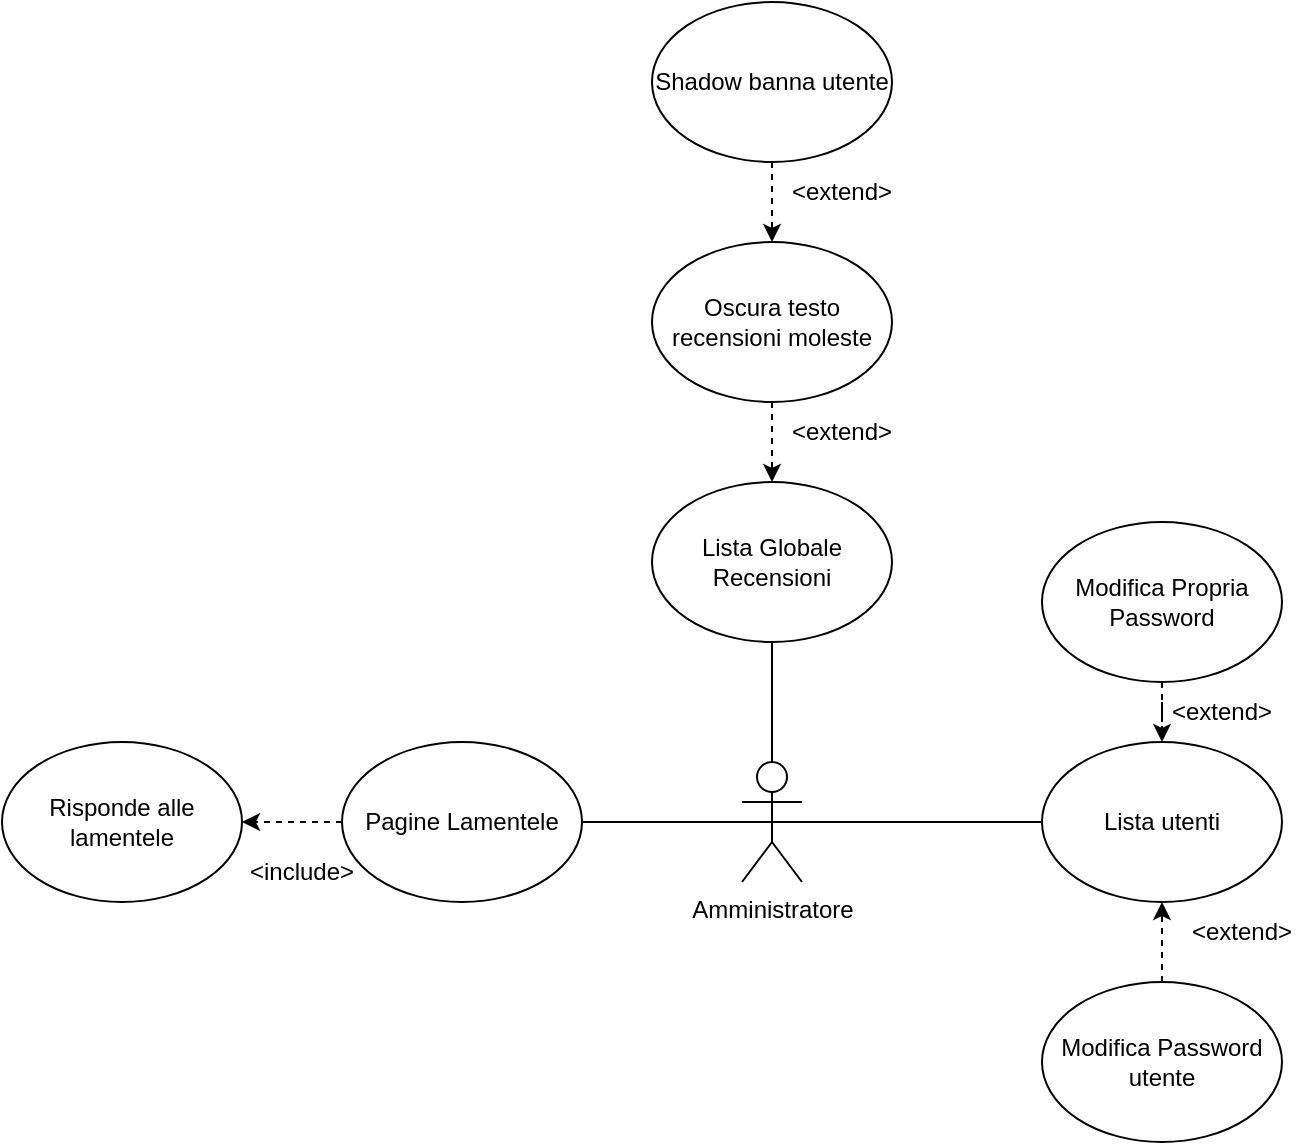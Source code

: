 <mxfile version="14.6.13" type="device"><diagram name="Pagina-1" id="lVRO8FN0cl4bYZhDUq4U"><mxGraphModel dx="1086" dy="806" grid="1" gridSize="10" guides="1" tooltips="1" connect="1" arrows="1" fold="1" page="1" pageScale="1" pageWidth="827" pageHeight="1169" math="0" shadow="0"><root><mxCell id="0"/><mxCell id="1" parent="0"/><mxCell id="x7jNuO1yDWylh4T2NmT3-5" style="edgeStyle=orthogonalEdgeStyle;rounded=0;orthogonalLoop=1;jettySize=auto;html=1;exitX=0.5;exitY=0.5;exitDx=0;exitDy=0;exitPerimeter=0;endArrow=none;endFill=0;" parent="1" source="x7jNuO1yDWylh4T2NmT3-1" target="x7jNuO1yDWylh4T2NmT3-4" edge="1"><mxGeometry relative="1" as="geometry"/></mxCell><mxCell id="x7jNuO1yDWylh4T2NmT3-7" style="edgeStyle=orthogonalEdgeStyle;rounded=0;orthogonalLoop=1;jettySize=auto;html=1;exitX=0.5;exitY=0;exitDx=0;exitDy=0;exitPerimeter=0;entryX=0.5;entryY=1;entryDx=0;entryDy=0;endArrow=none;endFill=0;" parent="1" source="x7jNuO1yDWylh4T2NmT3-1" target="x7jNuO1yDWylh4T2NmT3-6" edge="1"><mxGeometry relative="1" as="geometry"/></mxCell><mxCell id="x7jNuO1yDWylh4T2NmT3-17" style="edgeStyle=orthogonalEdgeStyle;rounded=0;orthogonalLoop=1;jettySize=auto;html=1;exitX=0.5;exitY=0.5;exitDx=0;exitDy=0;exitPerimeter=0;entryX=1;entryY=0.5;entryDx=0;entryDy=0;endArrow=none;endFill=0;" parent="1" source="x7jNuO1yDWylh4T2NmT3-1" target="x7jNuO1yDWylh4T2NmT3-8" edge="1"><mxGeometry relative="1" as="geometry"/></mxCell><mxCell id="x7jNuO1yDWylh4T2NmT3-1" value="Amministratore" style="shape=umlActor;verticalLabelPosition=bottom;verticalAlign=top;html=1;outlineConnect=0;" parent="1" vertex="1"><mxGeometry x="450" y="650" width="30" height="60" as="geometry"/></mxCell><mxCell id="SA03wFvRNEiQcTAhSeoq-1" style="edgeStyle=orthogonalEdgeStyle;rounded=0;orthogonalLoop=1;jettySize=auto;html=1;exitX=0.5;exitY=1;exitDx=0;exitDy=0;startArrow=none;startFill=0;dashed=1;" edge="1" parent="1" source="x7jNuO1yDWylh4T2NmT3-2" target="x7jNuO1yDWylh4T2NmT3-4"><mxGeometry relative="1" as="geometry"/></mxCell><mxCell id="x7jNuO1yDWylh4T2NmT3-2" value="Modifica Propria Password" style="ellipse;whiteSpace=wrap;html=1;" parent="1" vertex="1"><mxGeometry x="600" y="530" width="120" height="80" as="geometry"/></mxCell><mxCell id="x7jNuO1yDWylh4T2NmT3-4" value="Lista utenti" style="ellipse;whiteSpace=wrap;html=1;" parent="1" vertex="1"><mxGeometry x="600" y="640" width="120" height="80" as="geometry"/></mxCell><mxCell id="x7jNuO1yDWylh4T2NmT3-6" value="Lista Globale Recensioni" style="ellipse;whiteSpace=wrap;html=1;" parent="1" vertex="1"><mxGeometry x="405" y="510" width="120" height="80" as="geometry"/></mxCell><mxCell id="x7jNuO1yDWylh4T2NmT3-14" style="edgeStyle=orthogonalEdgeStyle;rounded=0;orthogonalLoop=1;jettySize=auto;html=1;exitX=0;exitY=0.5;exitDx=0;exitDy=0;dashed=1;" parent="1" source="x7jNuO1yDWylh4T2NmT3-8" target="x7jNuO1yDWylh4T2NmT3-13" edge="1"><mxGeometry relative="1" as="geometry"/></mxCell><mxCell id="x7jNuO1yDWylh4T2NmT3-8" value="Pagine Lamentele" style="ellipse;whiteSpace=wrap;html=1;" parent="1" vertex="1"><mxGeometry x="250" y="640" width="120" height="80" as="geometry"/></mxCell><mxCell id="x7jNuO1yDWylh4T2NmT3-13" value="Risponde alle lamentele" style="ellipse;whiteSpace=wrap;html=1;" parent="1" vertex="1"><mxGeometry x="80" y="640" width="120" height="80" as="geometry"/></mxCell><mxCell id="x7jNuO1yDWylh4T2NmT3-16" value="&amp;lt;include&amp;gt;" style="text;html=1;strokeColor=none;fillColor=none;align=center;verticalAlign=middle;whiteSpace=wrap;rounded=0;" parent="1" vertex="1"><mxGeometry x="200" y="690" width="60" height="30" as="geometry"/></mxCell><mxCell id="CX6aTnpUpxnrSj7HGLbN-9" style="edgeStyle=orthogonalEdgeStyle;rounded=0;orthogonalLoop=1;jettySize=auto;html=1;exitX=0.5;exitY=1;exitDx=0;exitDy=0;entryX=0.5;entryY=0;entryDx=0;entryDy=0;endArrow=classic;endFill=1;dashed=1;" parent="1" source="CX6aTnpUpxnrSj7HGLbN-5" target="x7jNuO1yDWylh4T2NmT3-6" edge="1"><mxGeometry relative="1" as="geometry"/></mxCell><mxCell id="CX6aTnpUpxnrSj7HGLbN-5" value="Oscura testo recensioni moleste" style="ellipse;whiteSpace=wrap;html=1;" parent="1" vertex="1"><mxGeometry x="405" y="390" width="120" height="80" as="geometry"/></mxCell><mxCell id="CX6aTnpUpxnrSj7HGLbN-11" style="edgeStyle=orthogonalEdgeStyle;rounded=0;orthogonalLoop=1;jettySize=auto;html=1;exitX=0.5;exitY=1;exitDx=0;exitDy=0;dashed=1;endArrow=classic;endFill=1;" parent="1" source="CX6aTnpUpxnrSj7HGLbN-10" target="CX6aTnpUpxnrSj7HGLbN-5" edge="1"><mxGeometry relative="1" as="geometry"/></mxCell><mxCell id="CX6aTnpUpxnrSj7HGLbN-10" value="Shadow banna utente" style="ellipse;whiteSpace=wrap;html=1;" parent="1" vertex="1"><mxGeometry x="405" y="270" width="120" height="80" as="geometry"/></mxCell><mxCell id="CX6aTnpUpxnrSj7HGLbN-13" value="&amp;lt;extend&amp;gt;" style="text;html=1;strokeColor=none;fillColor=none;align=center;verticalAlign=middle;whiteSpace=wrap;rounded=0;" parent="1" vertex="1"><mxGeometry x="470" y="350" width="60" height="30" as="geometry"/></mxCell><mxCell id="CX6aTnpUpxnrSj7HGLbN-14" value="&amp;lt;extend&amp;gt;" style="text;html=1;strokeColor=none;fillColor=none;align=center;verticalAlign=middle;whiteSpace=wrap;rounded=0;" parent="1" vertex="1"><mxGeometry x="470" y="470" width="60" height="30" as="geometry"/></mxCell><mxCell id="CX6aTnpUpxnrSj7HGLbN-16" style="edgeStyle=orthogonalEdgeStyle;rounded=0;orthogonalLoop=1;jettySize=auto;html=1;exitX=0.5;exitY=0;exitDx=0;exitDy=0;entryX=0.5;entryY=1;entryDx=0;entryDy=0;dashed=1;endArrow=classic;endFill=1;" parent="1" source="CX6aTnpUpxnrSj7HGLbN-15" target="x7jNuO1yDWylh4T2NmT3-4" edge="1"><mxGeometry relative="1" as="geometry"/></mxCell><mxCell id="CX6aTnpUpxnrSj7HGLbN-15" value="Modifica Password utente" style="ellipse;whiteSpace=wrap;html=1;" parent="1" vertex="1"><mxGeometry x="600" y="760" width="120" height="80" as="geometry"/></mxCell><mxCell id="CX6aTnpUpxnrSj7HGLbN-17" value="&amp;lt;extend&amp;gt;" style="text;html=1;strokeColor=none;fillColor=none;align=center;verticalAlign=middle;whiteSpace=wrap;rounded=0;" parent="1" vertex="1"><mxGeometry x="670" y="720" width="60" height="30" as="geometry"/></mxCell><mxCell id="SA03wFvRNEiQcTAhSeoq-2" value="&amp;lt;extend&amp;gt;" style="text;html=1;strokeColor=none;fillColor=none;align=center;verticalAlign=middle;whiteSpace=wrap;rounded=0;" vertex="1" parent="1"><mxGeometry x="660" y="610" width="60" height="30" as="geometry"/></mxCell></root></mxGraphModel></diagram></mxfile>